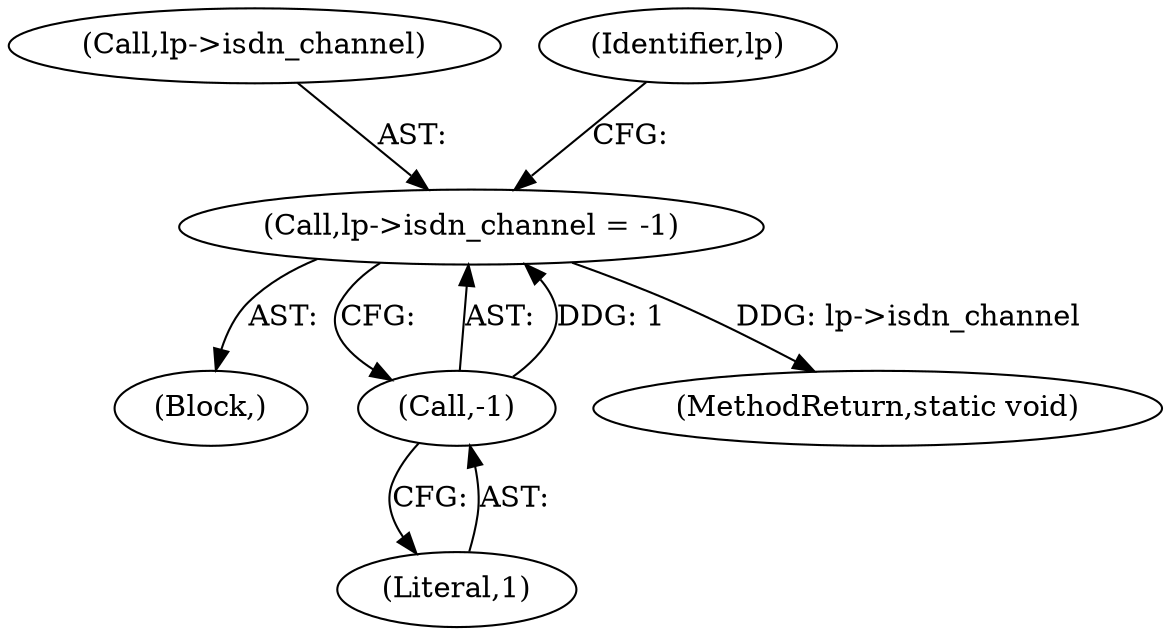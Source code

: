 digraph "0_linux_550fd08c2cebad61c548def135f67aba284c6162@pointer" {
"1000175" [label="(Call,lp->isdn_channel = -1)"];
"1000179" [label="(Call,-1)"];
"1000113" [label="(Block,)"];
"1000288" [label="(MethodReturn,static void)"];
"1000175" [label="(Call,lp->isdn_channel = -1)"];
"1000179" [label="(Call,-1)"];
"1000176" [label="(Call,lp->isdn_channel)"];
"1000183" [label="(Identifier,lp)"];
"1000180" [label="(Literal,1)"];
"1000175" -> "1000113"  [label="AST: "];
"1000175" -> "1000179"  [label="CFG: "];
"1000176" -> "1000175"  [label="AST: "];
"1000179" -> "1000175"  [label="AST: "];
"1000183" -> "1000175"  [label="CFG: "];
"1000175" -> "1000288"  [label="DDG: lp->isdn_channel"];
"1000179" -> "1000175"  [label="DDG: 1"];
"1000179" -> "1000180"  [label="CFG: "];
"1000180" -> "1000179"  [label="AST: "];
}
